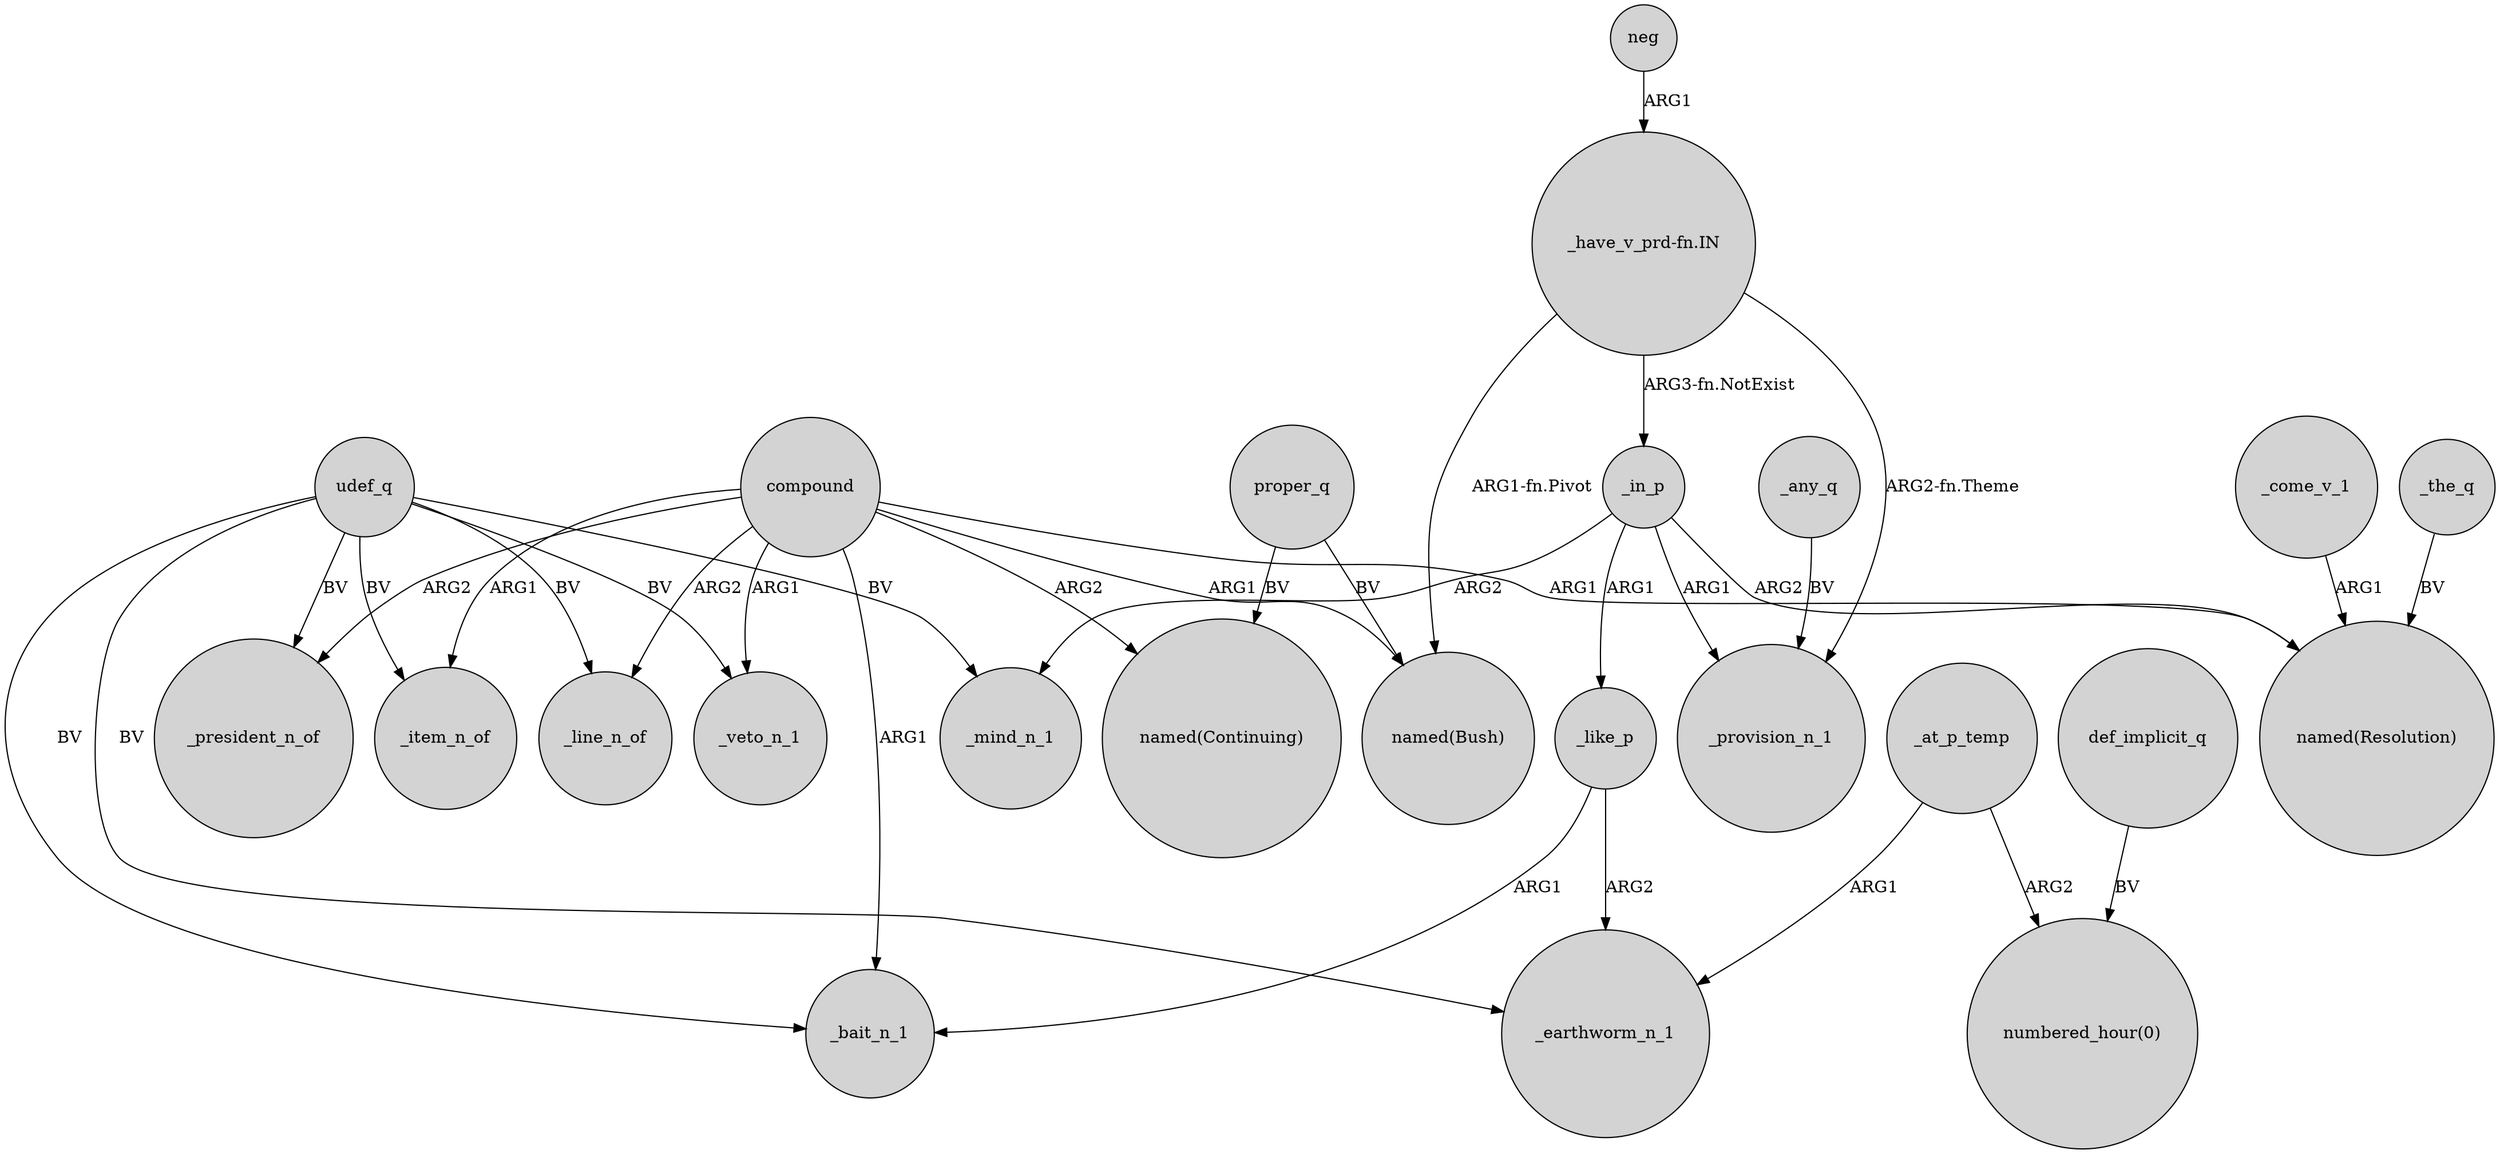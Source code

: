 digraph {
	node [shape=circle style=filled]
	compound -> _line_n_of [label=ARG2]
	_like_p -> _bait_n_1 [label=ARG1]
	def_implicit_q -> "numbered_hour(0)" [label=BV]
	compound -> _president_n_of [label=ARG2]
	"_have_v_prd-fn.IN" -> _provision_n_1 [label="ARG2-fn.Theme"]
	udef_q -> _bait_n_1 [label=BV]
	neg -> "_have_v_prd-fn.IN" [label=ARG1]
	_come_v_1 -> "named(Resolution)" [label=ARG1]
	compound -> "named(Resolution)" [label=ARG1]
	_in_p -> _provision_n_1 [label=ARG1]
	_the_q -> "named(Resolution)" [label=BV]
	udef_q -> _earthworm_n_1 [label=BV]
	"_have_v_prd-fn.IN" -> "named(Bush)" [label="ARG1-fn.Pivot"]
	_like_p -> _earthworm_n_1 [label=ARG2]
	_at_p_temp -> "numbered_hour(0)" [label=ARG2]
	compound -> _item_n_of [label=ARG1]
	udef_q -> _item_n_of [label=BV]
	_at_p_temp -> _earthworm_n_1 [label=ARG1]
	udef_q -> _veto_n_1 [label=BV]
	udef_q -> _president_n_of [label=BV]
	_in_p -> _like_p [label=ARG1]
	udef_q -> _line_n_of [label=BV]
	_in_p -> "named(Resolution)" [label=ARG2]
	"_have_v_prd-fn.IN" -> _in_p [label="ARG3-fn.NotExist"]
	_in_p -> _mind_n_1 [label=ARG2]
	proper_q -> "named(Bush)" [label=BV]
	compound -> _bait_n_1 [label=ARG1]
	_any_q -> _provision_n_1 [label=BV]
	proper_q -> "named(Continuing)" [label=BV]
	compound -> "named(Continuing)" [label=ARG2]
	udef_q -> _mind_n_1 [label=BV]
	compound -> _veto_n_1 [label=ARG1]
	compound -> "named(Bush)" [label=ARG1]
}
